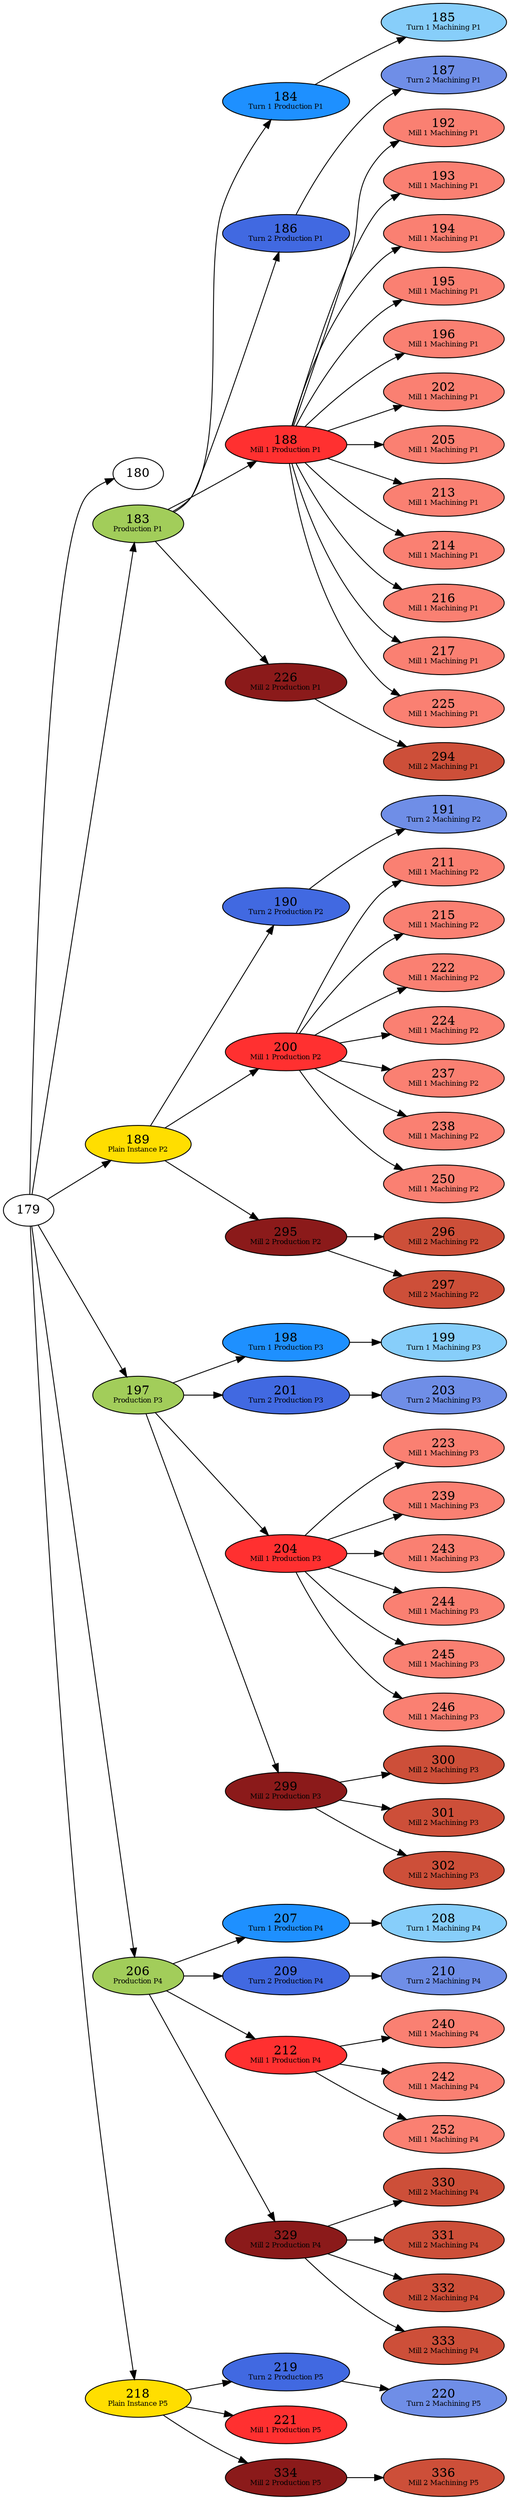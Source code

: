 strict digraph G {
    rankdir="LR"
    179 -> 180
    179 -> 183
    183 [label=<183<BR/><FONT POINT-SIZE="8">Production P1</FONT>>, style=filled, fillcolor="#a2cd5a"]
    184 [label=<184<BR/><FONT POINT-SIZE="8">Turn 1 Production P1</FONT>>, style=filled, fillcolor="#1e90ff"]
    183 -> 184
    186 [label=<186<BR/><FONT POINT-SIZE="8">Turn 2 Production P1</FONT>>, style=filled, fillcolor="#4169e1"]
    183 -> 186
    188 [label=<188<BR/><FONT POINT-SIZE="8">Mill 1 Production P1</FONT>>, style=filled, fillcolor="#ff3030"]
    183 -> 188
    226 [label=<226<BR/><FONT POINT-SIZE="8">Mill 2 Production P1</FONT>>, style=filled, fillcolor="#8b1a1a"]
    183 -> 226
    185 [label=<185<BR/><FONT POINT-SIZE="8">Turn 1 Machining P1</FONT>>, style=filled, fillcolor="#87cefa"]
    184 -> 185
    187 [label=<187<BR/><FONT POINT-SIZE="8">Turn 2 Machining P1</FONT>>, style=filled, fillcolor="#6f8ee7"]
    186 -> 187
    192 [label=<192<BR/><FONT POINT-SIZE="8">Mill 1 Machining P1</FONT>>, style=filled, fillcolor="#fa8072"]
    188 -> 192
    193 [label=<193<BR/><FONT POINT-SIZE="8">Mill 1 Machining P1</FONT>>, style=filled, fillcolor="#fa8072"]
    188 -> 193
    194 [label=<194<BR/><FONT POINT-SIZE="8">Mill 1 Machining P1</FONT>>, style=filled, fillcolor="#fa8072"]
    188 -> 194
    195 [label=<195<BR/><FONT POINT-SIZE="8">Mill 1 Machining P1</FONT>>, style=filled, fillcolor="#fa8072"]
    188 -> 195
    196 [label=<196<BR/><FONT POINT-SIZE="8">Mill 1 Machining P1</FONT>>, style=filled, fillcolor="#fa8072"]
    188 -> 196
    202 [label=<202<BR/><FONT POINT-SIZE="8">Mill 1 Machining P1</FONT>>, style=filled, fillcolor="#fa8072"]
    188 -> 202
    205 [label=<205<BR/><FONT POINT-SIZE="8">Mill 1 Machining P1</FONT>>, style=filled, fillcolor="#fa8072"]
    188 -> 205
    213 [label=<213<BR/><FONT POINT-SIZE="8">Mill 1 Machining P1</FONT>>, style=filled, fillcolor="#fa8072"]
    188 -> 213
    214 [label=<214<BR/><FONT POINT-SIZE="8">Mill 1 Machining P1</FONT>>, style=filled, fillcolor="#fa8072"]
    188 -> 214
    216 [label=<216<BR/><FONT POINT-SIZE="8">Mill 1 Machining P1</FONT>>, style=filled, fillcolor="#fa8072"]
    188 -> 216
    217 [label=<217<BR/><FONT POINT-SIZE="8">Mill 1 Machining P1</FONT>>, style=filled, fillcolor="#fa8072"]
    188 -> 217
    225 [label=<225<BR/><FONT POINT-SIZE="8">Mill 1 Machining P1</FONT>>, style=filled, fillcolor="#fa8072"]
    188 -> 225
    294 [label=<294<BR/><FONT POINT-SIZE="8">Mill 2 Machining P1</FONT>>, style=filled, fillcolor="#cd4f39"]
    226 -> 294
    179 -> 189
    189 [label=<189<BR/><FONT POINT-SIZE="8">Plain Instance P2</FONT>>, style=filled, fillcolor="#ffde00"]
    190 [label=<190<BR/><FONT POINT-SIZE="8">Turn 2 Production P2</FONT>>, style=filled, fillcolor="#4169e1"]
    189 -> 190
    200 [label=<200<BR/><FONT POINT-SIZE="8">Mill 1 Production P2</FONT>>, style=filled, fillcolor="#ff3030"]
    189 -> 200
    295 [label=<295<BR/><FONT POINT-SIZE="8">Mill 2 Production P2</FONT>>, style=filled, fillcolor="#8b1a1a"]
    189 -> 295
    191 [label=<191<BR/><FONT POINT-SIZE="8">Turn 2 Machining P2</FONT>>, style=filled, fillcolor="#6f8ee7"]
    190 -> 191
    211 [label=<211<BR/><FONT POINT-SIZE="8">Mill 1 Machining P2</FONT>>, style=filled, fillcolor="#fa8072"]
    200 -> 211
    215 [label=<215<BR/><FONT POINT-SIZE="8">Mill 1 Machining P2</FONT>>, style=filled, fillcolor="#fa8072"]
    200 -> 215
    222 [label=<222<BR/><FONT POINT-SIZE="8">Mill 1 Machining P2</FONT>>, style=filled, fillcolor="#fa8072"]
    200 -> 222
    224 [label=<224<BR/><FONT POINT-SIZE="8">Mill 1 Machining P2</FONT>>, style=filled, fillcolor="#fa8072"]
    200 -> 224
    237 [label=<237<BR/><FONT POINT-SIZE="8">Mill 1 Machining P2</FONT>>, style=filled, fillcolor="#fa8072"]
    200 -> 237
    238 [label=<238<BR/><FONT POINT-SIZE="8">Mill 1 Machining P2</FONT>>, style=filled, fillcolor="#fa8072"]
    200 -> 238
    250 [label=<250<BR/><FONT POINT-SIZE="8">Mill 1 Machining P2</FONT>>, style=filled, fillcolor="#fa8072"]
    200 -> 250
    296 [label=<296<BR/><FONT POINT-SIZE="8">Mill 2 Machining P2</FONT>>, style=filled, fillcolor="#cd4f39"]
    295 -> 296
    297 [label=<297<BR/><FONT POINT-SIZE="8">Mill 2 Machining P2</FONT>>, style=filled, fillcolor="#cd4f39"]
    295 -> 297
    179 -> 197
    197 [label=<197<BR/><FONT POINT-SIZE="8">Production P3</FONT>>, style=filled, fillcolor="#a2cd5a"]
    198 [label=<198<BR/><FONT POINT-SIZE="8">Turn 1 Production P3</FONT>>, style=filled, fillcolor="#1e90ff"]
    197 -> 198
    201 [label=<201<BR/><FONT POINT-SIZE="8">Turn 2 Production P3</FONT>>, style=filled, fillcolor="#4169e1"]
    197 -> 201
    204 [label=<204<BR/><FONT POINT-SIZE="8">Mill 1 Production P3</FONT>>, style=filled, fillcolor="#ff3030"]
    197 -> 204
    299 [label=<299<BR/><FONT POINT-SIZE="8">Mill 2 Production P3</FONT>>, style=filled, fillcolor="#8b1a1a"]
    197 -> 299
    199 [label=<199<BR/><FONT POINT-SIZE="8">Turn 1 Machining P3</FONT>>, style=filled, fillcolor="#87cefa"]
    198 -> 199
    203 [label=<203<BR/><FONT POINT-SIZE="8">Turn 2 Machining P3</FONT>>, style=filled, fillcolor="#6f8ee7"]
    201 -> 203
    223 [label=<223<BR/><FONT POINT-SIZE="8">Mill 1 Machining P3</FONT>>, style=filled, fillcolor="#fa8072"]
    204 -> 223
    239 [label=<239<BR/><FONT POINT-SIZE="8">Mill 1 Machining P3</FONT>>, style=filled, fillcolor="#fa8072"]
    204 -> 239
    243 [label=<243<BR/><FONT POINT-SIZE="8">Mill 1 Machining P3</FONT>>, style=filled, fillcolor="#fa8072"]
    204 -> 243
    244 [label=<244<BR/><FONT POINT-SIZE="8">Mill 1 Machining P3</FONT>>, style=filled, fillcolor="#fa8072"]
    204 -> 244
    245 [label=<245<BR/><FONT POINT-SIZE="8">Mill 1 Machining P3</FONT>>, style=filled, fillcolor="#fa8072"]
    204 -> 245
    246 [label=<246<BR/><FONT POINT-SIZE="8">Mill 1 Machining P3</FONT>>, style=filled, fillcolor="#fa8072"]
    204 -> 246
    300 [label=<300<BR/><FONT POINT-SIZE="8">Mill 2 Machining P3</FONT>>, style=filled, fillcolor="#cd4f39"]
    299 -> 300
    301 [label=<301<BR/><FONT POINT-SIZE="8">Mill 2 Machining P3</FONT>>, style=filled, fillcolor="#cd4f39"]
    299 -> 301
    302 [label=<302<BR/><FONT POINT-SIZE="8">Mill 2 Machining P3</FONT>>, style=filled, fillcolor="#cd4f39"]
    299 -> 302
    179 -> 206
    206 [label=<206<BR/><FONT POINT-SIZE="8">Production P4</FONT>>, style=filled, fillcolor="#a2cd5a"]
    207 [label=<207<BR/><FONT POINT-SIZE="8">Turn 1 Production P4</FONT>>, style=filled, fillcolor="#1e90ff"]
    206 -> 207
    209 [label=<209<BR/><FONT POINT-SIZE="8">Turn 2 Production P4</FONT>>, style=filled, fillcolor="#4169e1"]
    206 -> 209
    212 [label=<212<BR/><FONT POINT-SIZE="8">Mill 1 Production P4</FONT>>, style=filled, fillcolor="#ff3030"]
    206 -> 212
    329 [label=<329<BR/><FONT POINT-SIZE="8">Mill 2 Production P4</FONT>>, style=filled, fillcolor="#8b1a1a"]
    206 -> 329
    208 [label=<208<BR/><FONT POINT-SIZE="8">Turn 1 Machining P4</FONT>>, style=filled, fillcolor="#87cefa"]
    207 -> 208
    210 [label=<210<BR/><FONT POINT-SIZE="8">Turn 2 Machining P4</FONT>>, style=filled, fillcolor="#6f8ee7"]
    209 -> 210
    240 [label=<240<BR/><FONT POINT-SIZE="8">Mill 1 Machining P4</FONT>>, style=filled, fillcolor="#fa8072"]
    212 -> 240
    242 [label=<242<BR/><FONT POINT-SIZE="8">Mill 1 Machining P4</FONT>>, style=filled, fillcolor="#fa8072"]
    212 -> 242
    252 [label=<252<BR/><FONT POINT-SIZE="8">Mill 1 Machining P4</FONT>>, style=filled, fillcolor="#fa8072"]
    212 -> 252
    330 [label=<330<BR/><FONT POINT-SIZE="8">Mill 2 Machining P4</FONT>>, style=filled, fillcolor="#cd4f39"]
    329 -> 330
    331 [label=<331<BR/><FONT POINT-SIZE="8">Mill 2 Machining P4</FONT>>, style=filled, fillcolor="#cd4f39"]
    329 -> 331
    332 [label=<332<BR/><FONT POINT-SIZE="8">Mill 2 Machining P4</FONT>>, style=filled, fillcolor="#cd4f39"]
    329 -> 332
    333 [label=<333<BR/><FONT POINT-SIZE="8">Mill 2 Machining P4</FONT>>, style=filled, fillcolor="#cd4f39"]
    329 -> 333
    179 -> 218
    218 [label=<218<BR/><FONT POINT-SIZE="8">Plain Instance P5</FONT>>, style=filled, fillcolor="#ffde00"]
    219 [label=<219<BR/><FONT POINT-SIZE="8">Turn 2 Production P5</FONT>>, style=filled, fillcolor="#4169e1"]
    218 -> 219
    221 [label=<221<BR/><FONT POINT-SIZE="8">Mill 1 Production P5</FONT>>, style=filled, fillcolor="#ff3030"]
    218 -> 221
    334 [label=<334<BR/><FONT POINT-SIZE="8">Mill 2 Production P5</FONT>>, style=filled, fillcolor="#8b1a1a"]
    218 -> 334
    220 [label=<220<BR/><FONT POINT-SIZE="8">Turn 2 Machining P5</FONT>>, style=filled, fillcolor="#6f8ee7"]
    219 -> 220
    336 [label=<336<BR/><FONT POINT-SIZE="8">Mill 2 Machining P5</FONT>>, style=filled, fillcolor="#cd4f39"]
    334 -> 336
}
